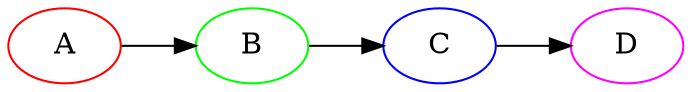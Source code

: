 digraph G
{
	rankdir = LR
	style   = bold;

	A [color = red]
	B [color = green]
	C [color = blue]
	D [color = magenta]

	A -> B -> C -> D;
#	A -> B -> C -> D;
}
